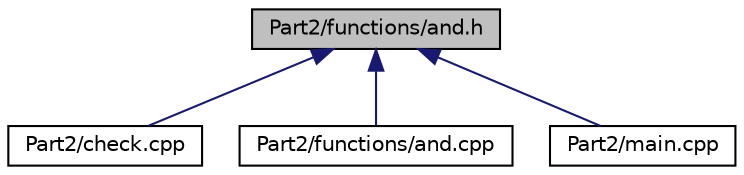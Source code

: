 digraph "Part2/functions/and.h"
{
 // LATEX_PDF_SIZE
  edge [fontname="Helvetica",fontsize="10",labelfontname="Helvetica",labelfontsize="10"];
  node [fontname="Helvetica",fontsize="10",shape=record];
  Node3 [label="Part2/functions/and.h",height=0.2,width=0.4,color="black", fillcolor="grey75", style="filled", fontcolor="black",tooltip=" "];
  Node3 -> Node4 [dir="back",color="midnightblue",fontsize="10",style="solid",fontname="Helvetica"];
  Node4 [label="Part2/check.cpp",height=0.2,width=0.4,color="black", fillcolor="white", style="filled",URL="$check_8cpp.html",tooltip=" "];
  Node3 -> Node5 [dir="back",color="midnightblue",fontsize="10",style="solid",fontname="Helvetica"];
  Node5 [label="Part2/functions/and.cpp",height=0.2,width=0.4,color="black", fillcolor="white", style="filled",URL="$and_8cpp.html",tooltip=" "];
  Node3 -> Node6 [dir="back",color="midnightblue",fontsize="10",style="solid",fontname="Helvetica"];
  Node6 [label="Part2/main.cpp",height=0.2,width=0.4,color="black", fillcolor="white", style="filled",URL="$_part2_2main_8cpp.html",tooltip=" "];
}
